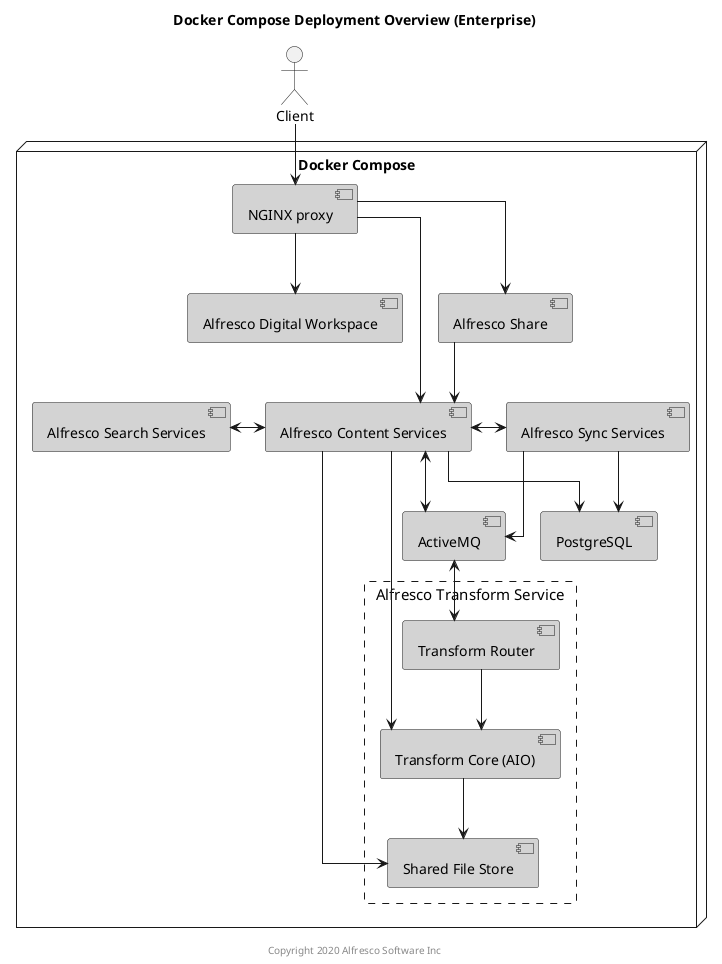 @startuml

Title: Docker Compose Deployment Overview (Enterprise)

skinparam componentStyle uml2
skinparam linetype ortho
skinparam rectangle {
    BorderStyle dashed
    FontSize 15
    FontStyle none
}

actor Client

node "Docker Compose" {
    component "NGINX proxy" as proxy #lightgrey
    component "Alfresco Digital Workspace" as adw #lightgrey
    component "Alfresco Content Services" as acs #lightgrey
    component "Alfresco Search Services" as ass #lightgrey
    component "Alfresco Sync Services" as sync #lightgrey
    component "PostgreSQL" as psql #lightgrey
    component "Alfresco Share" as share #lightgrey
    component "ActiveMQ" as amq #lightgrey
    rectangle "Alfresco Transform Service" {
        component "Transform Router" as tr #lightgrey
        component "Shared File Store" as sfs #lightgrey
        component "Transform Core (AIO)" as tcore #lightgrey
    }
}

Client --> proxy

proxy --> acs
proxy --> share
proxy --> adw

acs <-left-> ass
acs --> psql
acs --> tcore
acs --> sfs
acs <--> amq
tr --> tcore
tr <-up-> amq
tcore --> sfs
share --> acs
sync <-left-> acs
sync --> psql
sync --> amq

center footer Copyright 2020 Alfresco Software Inc

@enduml
